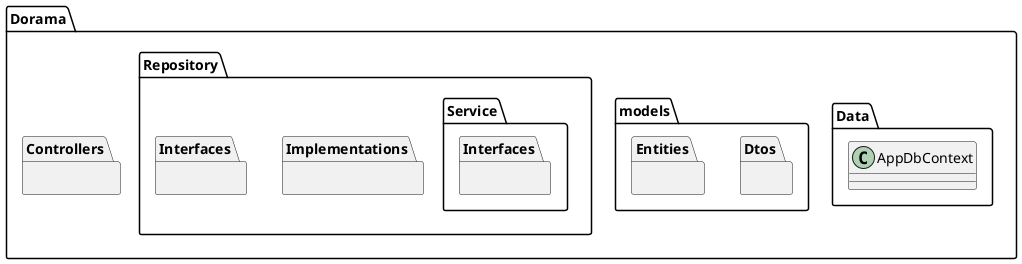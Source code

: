 ﻿@startuml
package Dorama {

        package Controllers {
       
        }
        
        
        package Data {
        class AppDbContext 
        }
        package models {
                package Dtos {
       
}
                package Entities {
        
            }
        

       
       
        }

        package Repository{
        
        package Implementations{
        
        
        }
        package Interfaces{
     
        
        }

        package Service{
        
        package Interfaces{
     
        }
        
}
@enduml
